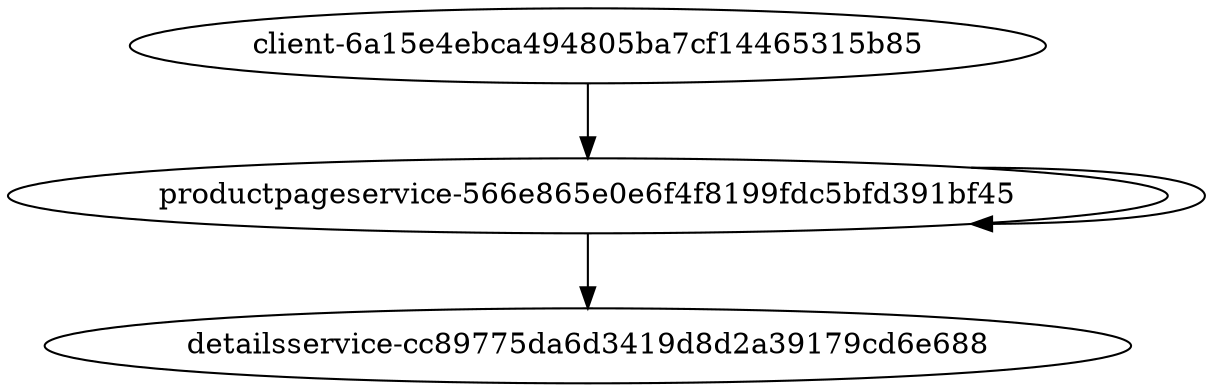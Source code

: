 // Test Home Request
digraph {
	"client-6a15e4ebca494805ba7cf14465315b85" [label="client-6a15e4ebca494805ba7cf14465315b85"]
	"productpageservice-566e865e0e6f4f8199fdc5bfd391bf45" [label="productpageservice-566e865e0e6f4f8199fdc5bfd391bf45"]
	"client-6a15e4ebca494805ba7cf14465315b85" -> "productpageservice-566e865e0e6f4f8199fdc5bfd391bf45"
	"productpageservice-566e865e0e6f4f8199fdc5bfd391bf45" -> "productpageservice-566e865e0e6f4f8199fdc5bfd391bf45"
	"detailsservice-cc89775da6d3419d8d2a39179cd6e688" [label="detailsservice-cc89775da6d3419d8d2a39179cd6e688"]
	"productpageservice-566e865e0e6f4f8199fdc5bfd391bf45" -> "detailsservice-cc89775da6d3419d8d2a39179cd6e688"
}
